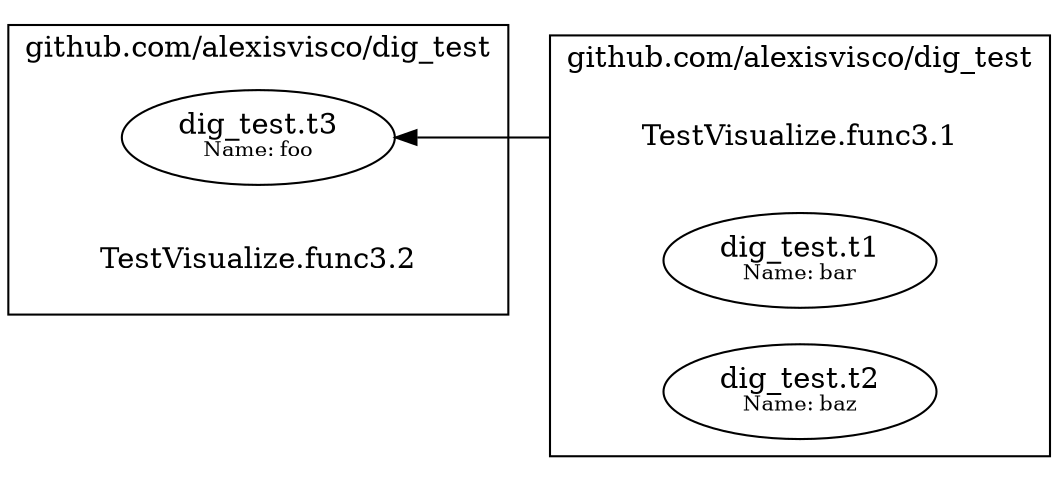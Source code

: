 digraph {
	rankdir=RL;
	graph [compound=true];
	
		subgraph cluster_0 {
			label = "github.com/alexisvisco/dig_test";
			constructor_0 [shape=plaintext label="TestVisualize.func3.1"];
			
			"dig_test.t1[name=bar]" [label=<dig_test.t1<BR /><FONT POINT-SIZE="10">Name: bar</FONT>>];
			"dig_test.t2[name=baz]" [label=<dig_test.t2<BR /><FONT POINT-SIZE="10">Name: baz</FONT>>];
			
		}
		
			constructor_0 -> "dig_test.t3[name=foo]" [ltail=cluster_0];
		
		
		subgraph cluster_1 {
			label = "github.com/alexisvisco/dig_test";
			constructor_1 [shape=plaintext label="TestVisualize.func3.2"];
			
			"dig_test.t3[name=foo]" [label=<dig_test.t3<BR /><FONT POINT-SIZE="10">Name: foo</FONT>>];
			
		}
		
		
	
}